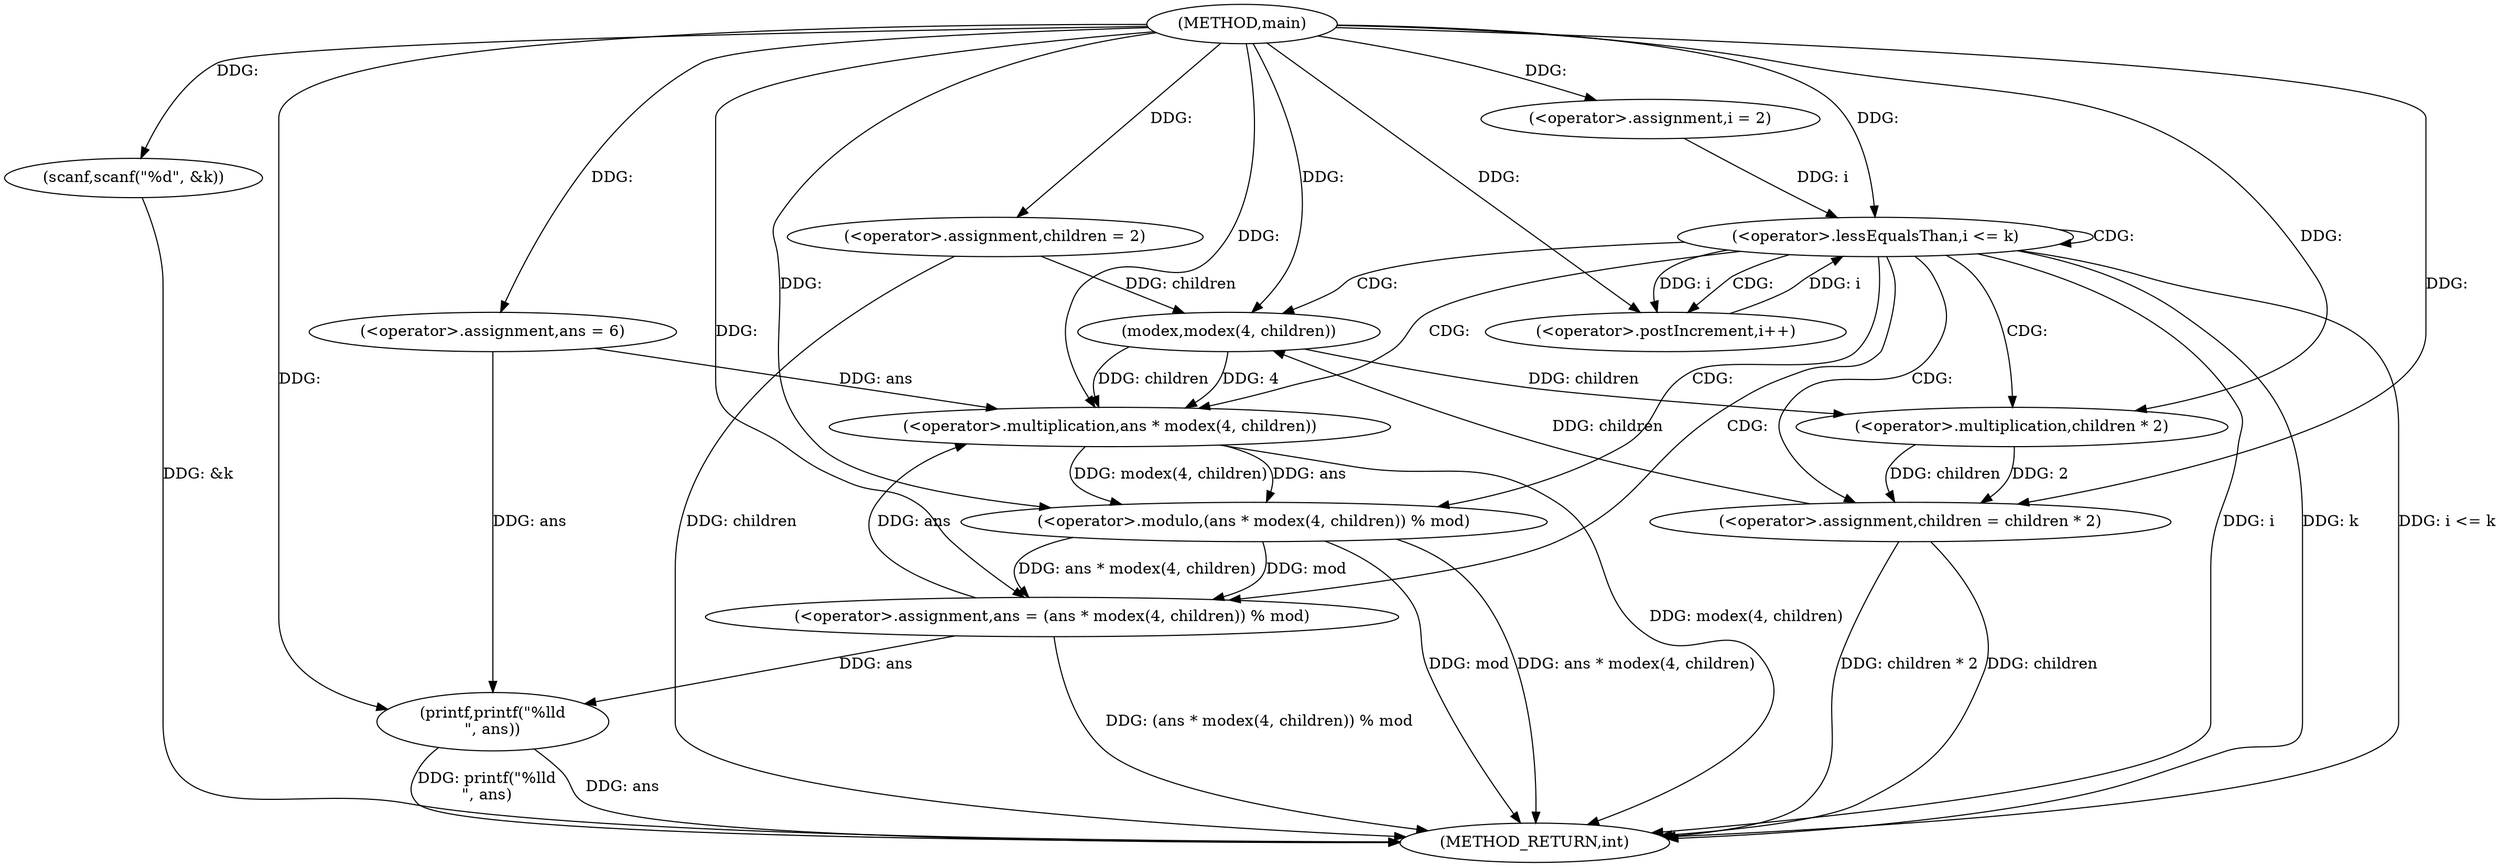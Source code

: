 digraph "main" {  
"1000156" [label = "(METHOD,main)" ]
"1000199" [label = "(METHOD_RETURN,int)" ]
"1000159" [label = "(scanf,scanf(\"%d\", &k))" ]
"1000164" [label = "(<operator>.assignment,ans = 6)" ]
"1000168" [label = "(<operator>.assignment,children = 2)" ]
"1000196" [label = "(printf,printf(\"%lld\n\", ans))" ]
"1000173" [label = "(<operator>.assignment,i = 2)" ]
"1000176" [label = "(<operator>.lessEqualsThan,i <= k)" ]
"1000179" [label = "(<operator>.postIncrement,i++)" ]
"1000182" [label = "(<operator>.assignment,ans = (ans * modex(4, children)) % mod)" ]
"1000191" [label = "(<operator>.assignment,children = children * 2)" ]
"1000184" [label = "(<operator>.modulo,(ans * modex(4, children)) % mod)" ]
"1000193" [label = "(<operator>.multiplication,children * 2)" ]
"1000185" [label = "(<operator>.multiplication,ans * modex(4, children))" ]
"1000187" [label = "(modex,modex(4, children))" ]
  "1000159" -> "1000199"  [ label = "DDG: &k"] 
  "1000168" -> "1000199"  [ label = "DDG: children"] 
  "1000176" -> "1000199"  [ label = "DDG: i"] 
  "1000176" -> "1000199"  [ label = "DDG: k"] 
  "1000176" -> "1000199"  [ label = "DDG: i <= k"] 
  "1000196" -> "1000199"  [ label = "DDG: ans"] 
  "1000196" -> "1000199"  [ label = "DDG: printf(\"%lld\n\", ans)"] 
  "1000185" -> "1000199"  [ label = "DDG: modex(4, children)"] 
  "1000184" -> "1000199"  [ label = "DDG: ans * modex(4, children)"] 
  "1000182" -> "1000199"  [ label = "DDG: (ans * modex(4, children)) % mod"] 
  "1000191" -> "1000199"  [ label = "DDG: children"] 
  "1000191" -> "1000199"  [ label = "DDG: children * 2"] 
  "1000184" -> "1000199"  [ label = "DDG: mod"] 
  "1000156" -> "1000159"  [ label = "DDG: "] 
  "1000156" -> "1000164"  [ label = "DDG: "] 
  "1000156" -> "1000168"  [ label = "DDG: "] 
  "1000156" -> "1000173"  [ label = "DDG: "] 
  "1000156" -> "1000196"  [ label = "DDG: "] 
  "1000164" -> "1000196"  [ label = "DDG: ans"] 
  "1000182" -> "1000196"  [ label = "DDG: ans"] 
  "1000173" -> "1000176"  [ label = "DDG: i"] 
  "1000179" -> "1000176"  [ label = "DDG: i"] 
  "1000156" -> "1000176"  [ label = "DDG: "] 
  "1000176" -> "1000179"  [ label = "DDG: i"] 
  "1000156" -> "1000179"  [ label = "DDG: "] 
  "1000184" -> "1000182"  [ label = "DDG: mod"] 
  "1000184" -> "1000182"  [ label = "DDG: ans * modex(4, children)"] 
  "1000193" -> "1000191"  [ label = "DDG: 2"] 
  "1000193" -> "1000191"  [ label = "DDG: children"] 
  "1000156" -> "1000182"  [ label = "DDG: "] 
  "1000156" -> "1000191"  [ label = "DDG: "] 
  "1000185" -> "1000184"  [ label = "DDG: modex(4, children)"] 
  "1000185" -> "1000184"  [ label = "DDG: ans"] 
  "1000156" -> "1000184"  [ label = "DDG: "] 
  "1000187" -> "1000193"  [ label = "DDG: children"] 
  "1000156" -> "1000193"  [ label = "DDG: "] 
  "1000164" -> "1000185"  [ label = "DDG: ans"] 
  "1000182" -> "1000185"  [ label = "DDG: ans"] 
  "1000156" -> "1000185"  [ label = "DDG: "] 
  "1000187" -> "1000185"  [ label = "DDG: 4"] 
  "1000187" -> "1000185"  [ label = "DDG: children"] 
  "1000156" -> "1000187"  [ label = "DDG: "] 
  "1000168" -> "1000187"  [ label = "DDG: children"] 
  "1000191" -> "1000187"  [ label = "DDG: children"] 
  "1000176" -> "1000179"  [ label = "CDG: "] 
  "1000176" -> "1000182"  [ label = "CDG: "] 
  "1000176" -> "1000193"  [ label = "CDG: "] 
  "1000176" -> "1000184"  [ label = "CDG: "] 
  "1000176" -> "1000176"  [ label = "CDG: "] 
  "1000176" -> "1000191"  [ label = "CDG: "] 
  "1000176" -> "1000187"  [ label = "CDG: "] 
  "1000176" -> "1000185"  [ label = "CDG: "] 
}
